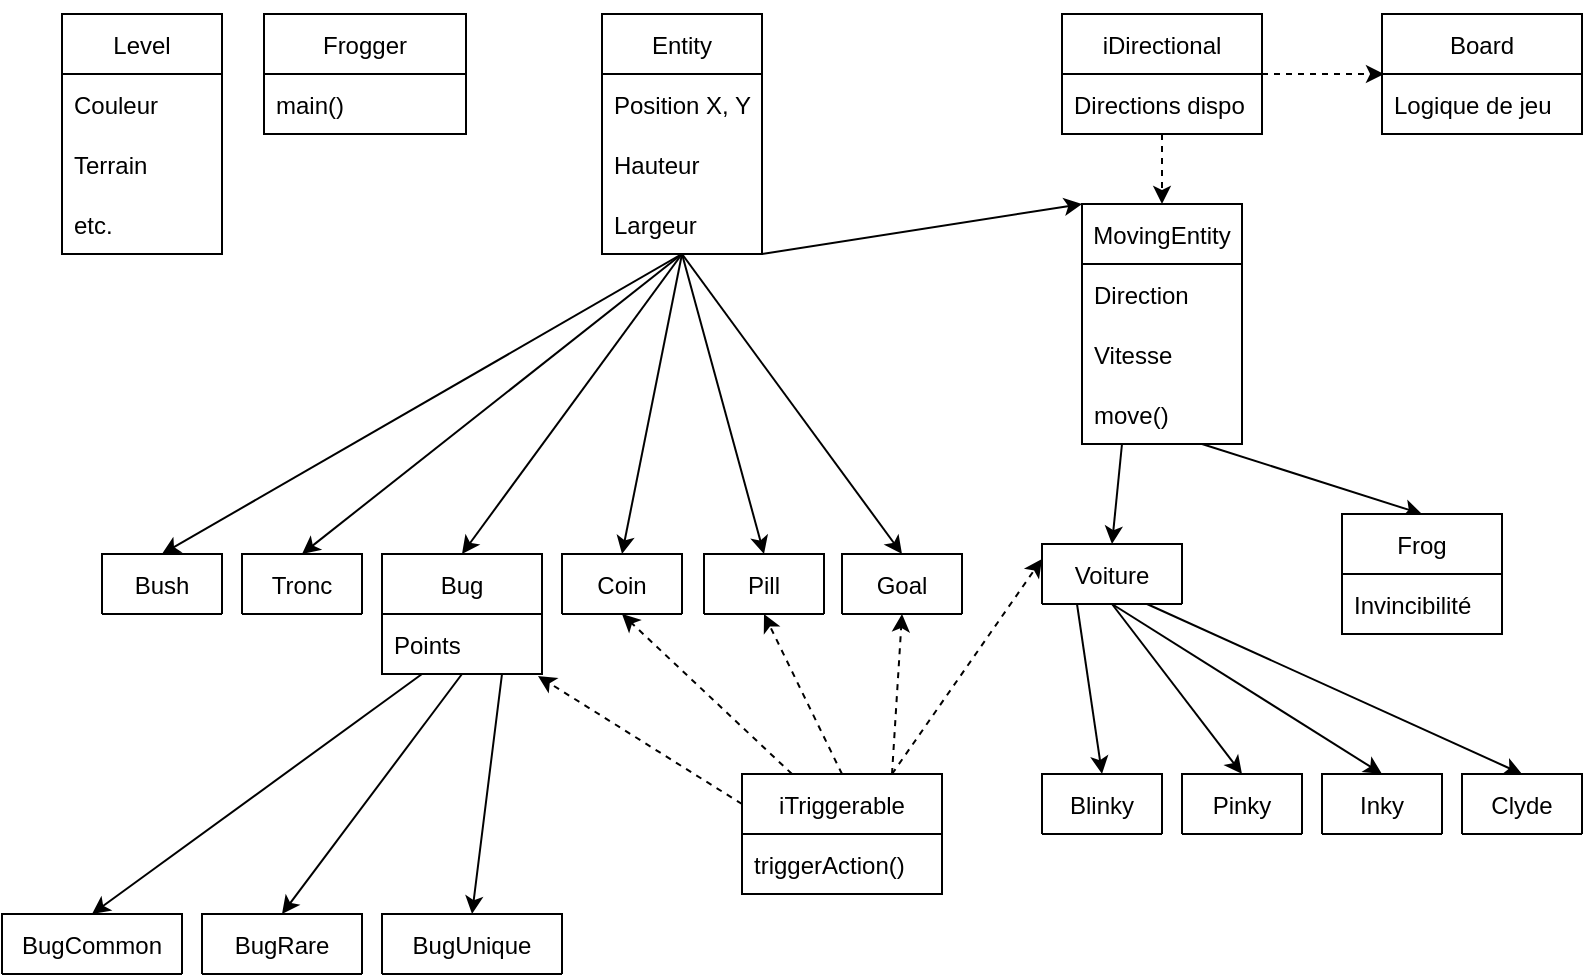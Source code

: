 <mxfile version="16.2.4" type="device"><diagram id="D598zDks9gYzUVyS0UUI" name="Page-1"><mxGraphModel dx="981" dy="526" grid="1" gridSize="10" guides="1" tooltips="1" connect="1" arrows="1" fold="1" page="1" pageScale="1" pageWidth="827" pageHeight="1169" math="0" shadow="0"><root><mxCell id="0"/><mxCell id="1" parent="0"/><mxCell id="imGSS-z54TM4qGJMy30k-1" value="Level" style="swimlane;fontStyle=0;childLayout=stackLayout;horizontal=1;startSize=30;horizontalStack=0;resizeParent=1;resizeParentMax=0;resizeLast=0;collapsible=1;marginBottom=0;" vertex="1" parent="1"><mxGeometry x="49" y="675" width="80" height="120" as="geometry"/></mxCell><mxCell id="imGSS-z54TM4qGJMy30k-2" value="Couleur" style="text;strokeColor=none;fillColor=none;align=left;verticalAlign=middle;spacingLeft=4;spacingRight=4;overflow=hidden;points=[[0,0.5],[1,0.5]];portConstraint=eastwest;rotatable=0;" vertex="1" parent="imGSS-z54TM4qGJMy30k-1"><mxGeometry y="30" width="80" height="30" as="geometry"/></mxCell><mxCell id="imGSS-z54TM4qGJMy30k-3" value="Terrain" style="text;strokeColor=none;fillColor=none;align=left;verticalAlign=middle;spacingLeft=4;spacingRight=4;overflow=hidden;points=[[0,0.5],[1,0.5]];portConstraint=eastwest;rotatable=0;" vertex="1" parent="imGSS-z54TM4qGJMy30k-1"><mxGeometry y="60" width="80" height="30" as="geometry"/></mxCell><mxCell id="imGSS-z54TM4qGJMy30k-4" value="etc." style="text;strokeColor=none;fillColor=none;align=left;verticalAlign=middle;spacingLeft=4;spacingRight=4;overflow=hidden;points=[[0,0.5],[1,0.5]];portConstraint=eastwest;rotatable=0;" vertex="1" parent="imGSS-z54TM4qGJMy30k-1"><mxGeometry y="90" width="80" height="30" as="geometry"/></mxCell><mxCell id="imGSS-z54TM4qGJMy30k-56" style="rounded=0;orthogonalLoop=1;jettySize=auto;html=1;exitX=1;exitY=1;exitDx=0;exitDy=0;entryX=0;entryY=0;entryDx=0;entryDy=0;" edge="1" parent="1" source="imGSS-z54TM4qGJMy30k-5" target="imGSS-z54TM4qGJMy30k-10"><mxGeometry relative="1" as="geometry"/></mxCell><mxCell id="imGSS-z54TM4qGJMy30k-80" style="edgeStyle=none;rounded=0;orthogonalLoop=1;jettySize=auto;html=1;exitX=0.5;exitY=1;exitDx=0;exitDy=0;entryX=0.5;entryY=0;entryDx=0;entryDy=0;" edge="1" parent="1" source="imGSS-z54TM4qGJMy30k-5" target="imGSS-z54TM4qGJMy30k-50"><mxGeometry relative="1" as="geometry"/></mxCell><mxCell id="imGSS-z54TM4qGJMy30k-81" style="edgeStyle=none;rounded=0;orthogonalLoop=1;jettySize=auto;html=1;exitX=0.5;exitY=1;exitDx=0;exitDy=0;entryX=0.5;entryY=0;entryDx=0;entryDy=0;" edge="1" parent="1" source="imGSS-z54TM4qGJMy30k-5" target="imGSS-z54TM4qGJMy30k-29"><mxGeometry relative="1" as="geometry"/></mxCell><mxCell id="imGSS-z54TM4qGJMy30k-82" style="edgeStyle=none;rounded=0;orthogonalLoop=1;jettySize=auto;html=1;exitX=0.5;exitY=1;exitDx=0;exitDy=0;entryX=0.5;entryY=0;entryDx=0;entryDy=0;" edge="1" parent="1" source="imGSS-z54TM4qGJMy30k-5" target="imGSS-z54TM4qGJMy30k-26"><mxGeometry relative="1" as="geometry"/></mxCell><mxCell id="imGSS-z54TM4qGJMy30k-83" style="edgeStyle=none;rounded=0;orthogonalLoop=1;jettySize=auto;html=1;exitX=0.5;exitY=1;exitDx=0;exitDy=0;entryX=0.5;entryY=0;entryDx=0;entryDy=0;" edge="1" parent="1" source="imGSS-z54TM4qGJMy30k-5" target="imGSS-z54TM4qGJMy30k-16"><mxGeometry relative="1" as="geometry"/></mxCell><mxCell id="imGSS-z54TM4qGJMy30k-84" style="edgeStyle=none;rounded=0;orthogonalLoop=1;jettySize=auto;html=1;exitX=0.5;exitY=1;exitDx=0;exitDy=0;entryX=0.5;entryY=0;entryDx=0;entryDy=0;" edge="1" parent="1" source="imGSS-z54TM4qGJMy30k-5" target="imGSS-z54TM4qGJMy30k-30"><mxGeometry relative="1" as="geometry"/></mxCell><mxCell id="imGSS-z54TM4qGJMy30k-85" style="edgeStyle=none;rounded=0;orthogonalLoop=1;jettySize=auto;html=1;exitX=0.5;exitY=1;exitDx=0;exitDy=0;entryX=0.5;entryY=0;entryDx=0;entryDy=0;" edge="1" parent="1" source="imGSS-z54TM4qGJMy30k-5" target="imGSS-z54TM4qGJMy30k-28"><mxGeometry relative="1" as="geometry"/></mxCell><mxCell id="imGSS-z54TM4qGJMy30k-5" value="Entity" style="swimlane;fontStyle=0;childLayout=stackLayout;horizontal=1;startSize=30;horizontalStack=0;resizeParent=1;resizeParentMax=0;resizeLast=0;collapsible=1;marginBottom=0;" vertex="1" parent="1"><mxGeometry x="319" y="675" width="80" height="120" as="geometry"><mxRectangle x="319" y="675" width="60" height="30" as="alternateBounds"/></mxGeometry></mxCell><mxCell id="imGSS-z54TM4qGJMy30k-6" value="Position X, Y" style="text;strokeColor=none;fillColor=none;align=left;verticalAlign=middle;spacingLeft=4;spacingRight=4;overflow=hidden;points=[[0,0.5],[1,0.5]];portConstraint=eastwest;rotatable=0;" vertex="1" parent="imGSS-z54TM4qGJMy30k-5"><mxGeometry y="30" width="80" height="30" as="geometry"/></mxCell><mxCell id="imGSS-z54TM4qGJMy30k-8" value="Hauteur" style="text;strokeColor=none;fillColor=none;align=left;verticalAlign=middle;spacingLeft=4;spacingRight=4;overflow=hidden;points=[[0,0.5],[1,0.5]];portConstraint=eastwest;rotatable=0;" vertex="1" parent="imGSS-z54TM4qGJMy30k-5"><mxGeometry y="60" width="80" height="30" as="geometry"/></mxCell><mxCell id="imGSS-z54TM4qGJMy30k-9" value="Largeur" style="text;strokeColor=none;fillColor=none;align=left;verticalAlign=middle;spacingLeft=4;spacingRight=4;overflow=hidden;points=[[0,0.5],[1,0.5]];portConstraint=eastwest;rotatable=0;" vertex="1" parent="imGSS-z54TM4qGJMy30k-5"><mxGeometry y="90" width="80" height="30" as="geometry"/></mxCell><mxCell id="imGSS-z54TM4qGJMy30k-65" style="edgeStyle=none;rounded=0;orthogonalLoop=1;jettySize=auto;html=1;exitX=0.25;exitY=1;exitDx=0;exitDy=0;entryX=0.5;entryY=0;entryDx=0;entryDy=0;" edge="1" parent="1" source="imGSS-z54TM4qGJMy30k-10" target="imGSS-z54TM4qGJMy30k-19"><mxGeometry relative="1" as="geometry"/></mxCell><mxCell id="imGSS-z54TM4qGJMy30k-66" style="edgeStyle=none;rounded=0;orthogonalLoop=1;jettySize=auto;html=1;exitX=0.75;exitY=1;exitDx=0;exitDy=0;entryX=0.5;entryY=0;entryDx=0;entryDy=0;" edge="1" parent="1" source="imGSS-z54TM4qGJMy30k-10" target="imGSS-z54TM4qGJMy30k-44"><mxGeometry relative="1" as="geometry"/></mxCell><mxCell id="imGSS-z54TM4qGJMy30k-10" value="MovingEntity" style="swimlane;fontStyle=0;childLayout=stackLayout;horizontal=1;startSize=30;horizontalStack=0;resizeParent=1;resizeParentMax=0;resizeLast=0;collapsible=1;marginBottom=0;" vertex="1" parent="1"><mxGeometry x="559" y="770" width="80" height="120" as="geometry"><mxRectangle x="559" y="795" width="100" height="30" as="alternateBounds"/></mxGeometry></mxCell><mxCell id="imGSS-z54TM4qGJMy30k-13" value="Direction" style="text;strokeColor=none;fillColor=none;align=left;verticalAlign=middle;spacingLeft=4;spacingRight=4;overflow=hidden;points=[[0,0.5],[1,0.5]];portConstraint=eastwest;rotatable=0;" vertex="1" parent="imGSS-z54TM4qGJMy30k-10"><mxGeometry y="30" width="80" height="30" as="geometry"/></mxCell><mxCell id="imGSS-z54TM4qGJMy30k-14" value="Vitesse" style="text;strokeColor=none;fillColor=none;align=left;verticalAlign=middle;spacingLeft=4;spacingRight=4;overflow=hidden;points=[[0,0.5],[1,0.5]];portConstraint=eastwest;rotatable=0;" vertex="1" parent="imGSS-z54TM4qGJMy30k-10"><mxGeometry y="60" width="80" height="30" as="geometry"/></mxCell><mxCell id="imGSS-z54TM4qGJMy30k-20" value="move()" style="text;strokeColor=none;fillColor=none;align=left;verticalAlign=middle;spacingLeft=4;spacingRight=4;overflow=hidden;points=[[0,0.5],[1,0.5]];portConstraint=eastwest;rotatable=0;" vertex="1" parent="imGSS-z54TM4qGJMy30k-10"><mxGeometry y="90" width="80" height="30" as="geometry"/></mxCell><mxCell id="imGSS-z54TM4qGJMy30k-71" style="edgeStyle=none;rounded=0;orthogonalLoop=1;jettySize=auto;html=1;exitX=0.25;exitY=1;exitDx=0;exitDy=0;entryX=0.5;entryY=0;entryDx=0;entryDy=0;" edge="1" parent="1" source="imGSS-z54TM4qGJMy30k-16" target="imGSS-z54TM4qGJMy30k-46"><mxGeometry relative="1" as="geometry"/></mxCell><mxCell id="imGSS-z54TM4qGJMy30k-72" style="edgeStyle=none;rounded=0;orthogonalLoop=1;jettySize=auto;html=1;exitX=0.5;exitY=1;exitDx=0;exitDy=0;entryX=0.5;entryY=0;entryDx=0;entryDy=0;" edge="1" parent="1" source="imGSS-z54TM4qGJMy30k-16" target="imGSS-z54TM4qGJMy30k-47"><mxGeometry relative="1" as="geometry"/></mxCell><mxCell id="imGSS-z54TM4qGJMy30k-73" style="edgeStyle=none;rounded=0;orthogonalLoop=1;jettySize=auto;html=1;exitX=0.75;exitY=1;exitDx=0;exitDy=0;entryX=0.5;entryY=0;entryDx=0;entryDy=0;" edge="1" parent="1" source="imGSS-z54TM4qGJMy30k-16" target="imGSS-z54TM4qGJMy30k-48"><mxGeometry relative="1" as="geometry"/></mxCell><mxCell id="imGSS-z54TM4qGJMy30k-16" value="Bug" style="swimlane;fontStyle=0;childLayout=stackLayout;horizontal=1;startSize=30;horizontalStack=0;resizeParent=1;resizeParentMax=0;resizeLast=0;collapsible=1;marginBottom=0;" vertex="1" parent="1"><mxGeometry x="209" y="945" width="80" height="60" as="geometry"><mxRectangle x="19" y="945" width="50" height="30" as="alternateBounds"/></mxGeometry></mxCell><mxCell id="imGSS-z54TM4qGJMy30k-17" value="Points" style="text;strokeColor=none;fillColor=none;align=left;verticalAlign=middle;spacingLeft=4;spacingRight=4;overflow=hidden;points=[[0,0.5],[1,0.5]];portConstraint=eastwest;rotatable=0;" vertex="1" parent="imGSS-z54TM4qGJMy30k-16"><mxGeometry y="30" width="80" height="30" as="geometry"/></mxCell><mxCell id="imGSS-z54TM4qGJMy30k-67" style="edgeStyle=none;rounded=0;orthogonalLoop=1;jettySize=auto;html=1;exitX=0.25;exitY=1;exitDx=0;exitDy=0;entryX=0.5;entryY=0;entryDx=0;entryDy=0;" edge="1" parent="1" source="imGSS-z54TM4qGJMy30k-19" target="imGSS-z54TM4qGJMy30k-31"><mxGeometry relative="1" as="geometry"/></mxCell><mxCell id="imGSS-z54TM4qGJMy30k-68" style="edgeStyle=none;rounded=0;orthogonalLoop=1;jettySize=auto;html=1;exitX=0.5;exitY=1;exitDx=0;exitDy=0;entryX=0.5;entryY=0;entryDx=0;entryDy=0;" edge="1" parent="1" source="imGSS-z54TM4qGJMy30k-19" target="imGSS-z54TM4qGJMy30k-33"><mxGeometry relative="1" as="geometry"/></mxCell><mxCell id="imGSS-z54TM4qGJMy30k-69" style="edgeStyle=none;rounded=0;orthogonalLoop=1;jettySize=auto;html=1;exitX=0.5;exitY=1;exitDx=0;exitDy=0;entryX=0.5;entryY=0;entryDx=0;entryDy=0;" edge="1" parent="1" source="imGSS-z54TM4qGJMy30k-19" target="imGSS-z54TM4qGJMy30k-35"><mxGeometry relative="1" as="geometry"/></mxCell><mxCell id="imGSS-z54TM4qGJMy30k-70" style="edgeStyle=none;rounded=0;orthogonalLoop=1;jettySize=auto;html=1;exitX=0.75;exitY=1;exitDx=0;exitDy=0;entryX=0.5;entryY=0;entryDx=0;entryDy=0;" edge="1" parent="1" source="imGSS-z54TM4qGJMy30k-19" target="imGSS-z54TM4qGJMy30k-36"><mxGeometry relative="1" as="geometry"/></mxCell><mxCell id="imGSS-z54TM4qGJMy30k-19" value="Voiture" style="swimlane;fontStyle=0;childLayout=stackLayout;horizontal=1;startSize=30;horizontalStack=0;resizeParent=1;resizeParentMax=0;resizeLast=0;collapsible=1;marginBottom=0;" vertex="1" collapsed="1" parent="1"><mxGeometry x="539" y="940" width="70" height="30" as="geometry"><mxRectangle x="539" y="925" width="80" height="60" as="alternateBounds"/></mxGeometry></mxCell><mxCell id="imGSS-z54TM4qGJMy30k-22" value="Board" style="swimlane;fontStyle=0;childLayout=stackLayout;horizontal=1;startSize=30;horizontalStack=0;resizeParent=1;resizeParentMax=0;resizeLast=0;collapsible=1;marginBottom=0;" vertex="1" parent="1"><mxGeometry x="709" y="675" width="100" height="60" as="geometry"/></mxCell><mxCell id="imGSS-z54TM4qGJMy30k-23" value="Logique de jeu" style="text;strokeColor=none;fillColor=none;align=left;verticalAlign=middle;spacingLeft=4;spacingRight=4;overflow=hidden;points=[[0,0.5],[1,0.5]];portConstraint=eastwest;rotatable=0;" vertex="1" parent="imGSS-z54TM4qGJMy30k-22"><mxGeometry y="30" width="100" height="30" as="geometry"/></mxCell><mxCell id="imGSS-z54TM4qGJMy30k-26" value="Coin" style="swimlane;fontStyle=0;childLayout=stackLayout;horizontal=1;startSize=30;horizontalStack=0;resizeParent=1;resizeParentMax=0;resizeLast=0;collapsible=1;marginBottom=0;" vertex="1" collapsed="1" parent="1"><mxGeometry x="299" y="945" width="60" height="30" as="geometry"><mxRectangle x="240" y="320" width="80" height="60" as="alternateBounds"/></mxGeometry></mxCell><mxCell id="imGSS-z54TM4qGJMy30k-28" value="Bush" style="swimlane;fontStyle=0;childLayout=stackLayout;horizontal=1;startSize=30;horizontalStack=0;resizeParent=1;resizeParentMax=0;resizeLast=0;collapsible=1;marginBottom=0;" vertex="1" collapsed="1" parent="1"><mxGeometry x="69" y="945" width="60" height="30" as="geometry"><mxRectangle x="240" y="320" width="80" height="60" as="alternateBounds"/></mxGeometry></mxCell><mxCell id="imGSS-z54TM4qGJMy30k-29" value="Pill" style="swimlane;fontStyle=0;childLayout=stackLayout;horizontal=1;startSize=30;horizontalStack=0;resizeParent=1;resizeParentMax=0;resizeLast=0;collapsible=1;marginBottom=0;" vertex="1" collapsed="1" parent="1"><mxGeometry x="370" y="945" width="60" height="30" as="geometry"><mxRectangle x="240" y="320" width="80" height="60" as="alternateBounds"/></mxGeometry></mxCell><mxCell id="imGSS-z54TM4qGJMy30k-30" value="Tronc" style="swimlane;fontStyle=0;childLayout=stackLayout;horizontal=1;startSize=30;horizontalStack=0;resizeParent=1;resizeParentMax=0;resizeLast=0;collapsible=1;marginBottom=0;" vertex="1" collapsed="1" parent="1"><mxGeometry x="139" y="945" width="60" height="30" as="geometry"><mxRectangle x="240" y="320" width="80" height="60" as="alternateBounds"/></mxGeometry></mxCell><mxCell id="imGSS-z54TM4qGJMy30k-31" value="Blinky" style="swimlane;fontStyle=0;childLayout=stackLayout;horizontal=1;startSize=30;horizontalStack=0;resizeParent=1;resizeParentMax=0;resizeLast=0;collapsible=1;marginBottom=0;" vertex="1" collapsed="1" parent="1"><mxGeometry x="539" y="1055" width="60" height="30" as="geometry"><mxRectangle x="590" y="480" width="80" height="60" as="alternateBounds"/></mxGeometry></mxCell><mxCell id="imGSS-z54TM4qGJMy30k-33" value="Pinky" style="swimlane;fontStyle=0;childLayout=stackLayout;horizontal=1;startSize=30;horizontalStack=0;resizeParent=1;resizeParentMax=0;resizeLast=0;collapsible=1;marginBottom=0;" vertex="1" collapsed="1" parent="1"><mxGeometry x="609" y="1055" width="60" height="30" as="geometry"><mxRectangle x="590" y="480" width="80" height="60" as="alternateBounds"/></mxGeometry></mxCell><mxCell id="imGSS-z54TM4qGJMy30k-35" value="Inky" style="swimlane;fontStyle=0;childLayout=stackLayout;horizontal=1;startSize=30;horizontalStack=0;resizeParent=1;resizeParentMax=0;resizeLast=0;collapsible=1;marginBottom=0;" vertex="1" collapsed="1" parent="1"><mxGeometry x="679" y="1055" width="60" height="30" as="geometry"><mxRectangle x="590" y="480" width="80" height="60" as="alternateBounds"/></mxGeometry></mxCell><mxCell id="imGSS-z54TM4qGJMy30k-36" value="Clyde" style="swimlane;fontStyle=0;childLayout=stackLayout;horizontal=1;startSize=30;horizontalStack=0;resizeParent=1;resizeParentMax=0;resizeLast=0;collapsible=1;marginBottom=0;" vertex="1" collapsed="1" parent="1"><mxGeometry x="749" y="1055" width="60" height="30" as="geometry"><mxRectangle x="590" y="480" width="80" height="60" as="alternateBounds"/></mxGeometry></mxCell><mxCell id="imGSS-z54TM4qGJMy30k-74" style="edgeStyle=none;rounded=0;orthogonalLoop=1;jettySize=auto;html=1;exitX=0.75;exitY=0;exitDx=0;exitDy=0;entryX=0;entryY=0.25;entryDx=0;entryDy=0;dashed=1;" edge="1" parent="1" source="imGSS-z54TM4qGJMy30k-38" target="imGSS-z54TM4qGJMy30k-19"><mxGeometry relative="1" as="geometry"/></mxCell><mxCell id="imGSS-z54TM4qGJMy30k-75" style="edgeStyle=none;rounded=0;orthogonalLoop=1;jettySize=auto;html=1;exitX=0.75;exitY=0;exitDx=0;exitDy=0;entryX=0.5;entryY=1;entryDx=0;entryDy=0;dashed=1;" edge="1" parent="1" source="imGSS-z54TM4qGJMy30k-38" target="imGSS-z54TM4qGJMy30k-50"><mxGeometry relative="1" as="geometry"/></mxCell><mxCell id="imGSS-z54TM4qGJMy30k-77" style="edgeStyle=none;rounded=0;orthogonalLoop=1;jettySize=auto;html=1;exitX=0.5;exitY=0;exitDx=0;exitDy=0;entryX=0.5;entryY=1;entryDx=0;entryDy=0;dashed=1;" edge="1" parent="1" source="imGSS-z54TM4qGJMy30k-38" target="imGSS-z54TM4qGJMy30k-29"><mxGeometry relative="1" as="geometry"/></mxCell><mxCell id="imGSS-z54TM4qGJMy30k-78" style="edgeStyle=none;rounded=0;orthogonalLoop=1;jettySize=auto;html=1;exitX=0.25;exitY=0;exitDx=0;exitDy=0;entryX=0.5;entryY=1;entryDx=0;entryDy=0;dashed=1;" edge="1" parent="1" source="imGSS-z54TM4qGJMy30k-38" target="imGSS-z54TM4qGJMy30k-26"><mxGeometry relative="1" as="geometry"/></mxCell><mxCell id="imGSS-z54TM4qGJMy30k-79" style="edgeStyle=none;rounded=0;orthogonalLoop=1;jettySize=auto;html=1;exitX=0;exitY=0.25;exitDx=0;exitDy=0;entryX=0.975;entryY=1.033;entryDx=0;entryDy=0;entryPerimeter=0;dashed=1;" edge="1" parent="1" source="imGSS-z54TM4qGJMy30k-38" target="imGSS-z54TM4qGJMy30k-17"><mxGeometry relative="1" as="geometry"/></mxCell><mxCell id="imGSS-z54TM4qGJMy30k-38" value="iTriggerable" style="swimlane;fontStyle=0;childLayout=stackLayout;horizontal=1;startSize=30;horizontalStack=0;resizeParent=1;resizeParentMax=0;resizeLast=0;collapsible=1;marginBottom=0;" vertex="1" parent="1"><mxGeometry x="389" y="1055" width="100" height="60" as="geometry"><mxRectangle x="389" y="1055" width="100" height="30" as="alternateBounds"/></mxGeometry></mxCell><mxCell id="imGSS-z54TM4qGJMy30k-39" value="triggerAction()" style="text;strokeColor=none;fillColor=none;align=left;verticalAlign=middle;spacingLeft=4;spacingRight=4;overflow=hidden;points=[[0,0.5],[1,0.5]];portConstraint=eastwest;rotatable=0;" vertex="1" parent="imGSS-z54TM4qGJMy30k-38"><mxGeometry y="30" width="100" height="30" as="geometry"/></mxCell><mxCell id="imGSS-z54TM4qGJMy30k-63" style="edgeStyle=none;rounded=0;orthogonalLoop=1;jettySize=auto;html=1;exitX=0.5;exitY=1;exitDx=0;exitDy=0;entryX=0.5;entryY=0;entryDx=0;entryDy=0;dashed=1;" edge="1" parent="1" source="imGSS-z54TM4qGJMy30k-42" target="imGSS-z54TM4qGJMy30k-10"><mxGeometry relative="1" as="geometry"/></mxCell><mxCell id="imGSS-z54TM4qGJMy30k-64" style="edgeStyle=none;rounded=0;orthogonalLoop=1;jettySize=auto;html=1;exitX=1;exitY=0.5;exitDx=0;exitDy=0;entryX=0.01;entryY=0;entryDx=0;entryDy=0;dashed=1;entryPerimeter=0;" edge="1" parent="1" source="imGSS-z54TM4qGJMy30k-42" target="imGSS-z54TM4qGJMy30k-23"><mxGeometry relative="1" as="geometry"/></mxCell><mxCell id="imGSS-z54TM4qGJMy30k-42" value="iDirectional" style="swimlane;fontStyle=0;childLayout=stackLayout;horizontal=1;startSize=30;horizontalStack=0;resizeParent=1;resizeParentMax=0;resizeLast=0;collapsible=1;marginBottom=0;" vertex="1" parent="1"><mxGeometry x="549" y="675" width="100" height="60" as="geometry"><mxRectangle x="549" y="675" width="90" height="30" as="alternateBounds"/></mxGeometry></mxCell><mxCell id="imGSS-z54TM4qGJMy30k-43" value="Directions dispo" style="text;strokeColor=none;fillColor=none;align=left;verticalAlign=middle;spacingLeft=4;spacingRight=4;overflow=hidden;points=[[0,0.5],[1,0.5]];portConstraint=eastwest;rotatable=0;" vertex="1" parent="imGSS-z54TM4qGJMy30k-42"><mxGeometry y="30" width="100" height="30" as="geometry"/></mxCell><mxCell id="imGSS-z54TM4qGJMy30k-44" value="Frog" style="swimlane;fontStyle=0;childLayout=stackLayout;horizontal=1;startSize=30;horizontalStack=0;resizeParent=1;resizeParentMax=0;resizeLast=0;collapsible=1;marginBottom=0;" vertex="1" parent="1"><mxGeometry x="689" y="925" width="80" height="60" as="geometry"/></mxCell><mxCell id="imGSS-z54TM4qGJMy30k-45" value="Invincibilité" style="text;strokeColor=none;fillColor=none;align=left;verticalAlign=middle;spacingLeft=4;spacingRight=4;overflow=hidden;points=[[0,0.5],[1,0.5]];portConstraint=eastwest;rotatable=0;" vertex="1" parent="imGSS-z54TM4qGJMy30k-44"><mxGeometry y="30" width="80" height="30" as="geometry"/></mxCell><mxCell id="imGSS-z54TM4qGJMy30k-46" value="BugCommon" style="swimlane;fontStyle=0;childLayout=stackLayout;horizontal=1;startSize=30;horizontalStack=0;resizeParent=1;resizeParentMax=0;resizeLast=0;collapsible=1;marginBottom=0;" vertex="1" collapsed="1" parent="1"><mxGeometry x="19" y="1125" width="90" height="30" as="geometry"><mxRectangle x="240" y="320" width="80" height="60" as="alternateBounds"/></mxGeometry></mxCell><mxCell id="imGSS-z54TM4qGJMy30k-47" value="BugRare" style="swimlane;fontStyle=0;childLayout=stackLayout;horizontal=1;startSize=30;horizontalStack=0;resizeParent=1;resizeParentMax=0;resizeLast=0;collapsible=1;marginBottom=0;" vertex="1" collapsed="1" parent="1"><mxGeometry x="119" y="1125" width="80" height="30" as="geometry"><mxRectangle x="240" y="320" width="80" height="60" as="alternateBounds"/></mxGeometry></mxCell><mxCell id="imGSS-z54TM4qGJMy30k-48" value="BugUnique" style="swimlane;fontStyle=0;childLayout=stackLayout;horizontal=1;startSize=30;horizontalStack=0;resizeParent=1;resizeParentMax=0;resizeLast=0;collapsible=1;marginBottom=0;" vertex="1" collapsed="1" parent="1"><mxGeometry x="209" y="1125" width="90" height="30" as="geometry"><mxRectangle x="240" y="320" width="80" height="60" as="alternateBounds"/></mxGeometry></mxCell><mxCell id="imGSS-z54TM4qGJMy30k-50" value="Goal" style="swimlane;fontStyle=0;childLayout=stackLayout;horizontal=1;startSize=30;horizontalStack=0;resizeParent=1;resizeParentMax=0;resizeLast=0;collapsible=1;marginBottom=0;" vertex="1" collapsed="1" parent="1"><mxGeometry x="439" y="945" width="60" height="30" as="geometry"><mxRectangle x="240" y="320" width="80" height="60" as="alternateBounds"/></mxGeometry></mxCell><mxCell id="imGSS-z54TM4qGJMy30k-86" style="edgeStyle=none;rounded=0;orthogonalLoop=1;jettySize=auto;html=1;exitX=0.5;exitY=1;exitDx=0;exitDy=0;entryX=0.5;entryY=0;entryDx=0;entryDy=0;dashed=1;strokeColor=none;" edge="1" parent="1" source="imGSS-z54TM4qGJMy30k-51" target="imGSS-z54TM4qGJMy30k-22"><mxGeometry relative="1" as="geometry"/></mxCell><mxCell id="imGSS-z54TM4qGJMy30k-51" value="Frogger" style="swimlane;fontStyle=0;childLayout=stackLayout;horizontal=1;startSize=30;horizontalStack=0;resizeParent=1;resizeParentMax=0;resizeLast=0;collapsible=1;marginBottom=0;" vertex="1" parent="1"><mxGeometry x="150" y="675" width="101" height="60" as="geometry"><mxRectangle x="709" y="540" width="70" height="30" as="alternateBounds"/></mxGeometry></mxCell><mxCell id="imGSS-z54TM4qGJMy30k-52" value="main()" style="text;strokeColor=none;fillColor=none;align=left;verticalAlign=middle;spacingLeft=4;spacingRight=4;overflow=hidden;points=[[0,0.5],[1,0.5]];portConstraint=eastwest;rotatable=0;" vertex="1" parent="imGSS-z54TM4qGJMy30k-51"><mxGeometry y="30" width="101" height="30" as="geometry"/></mxCell></root></mxGraphModel></diagram></mxfile>